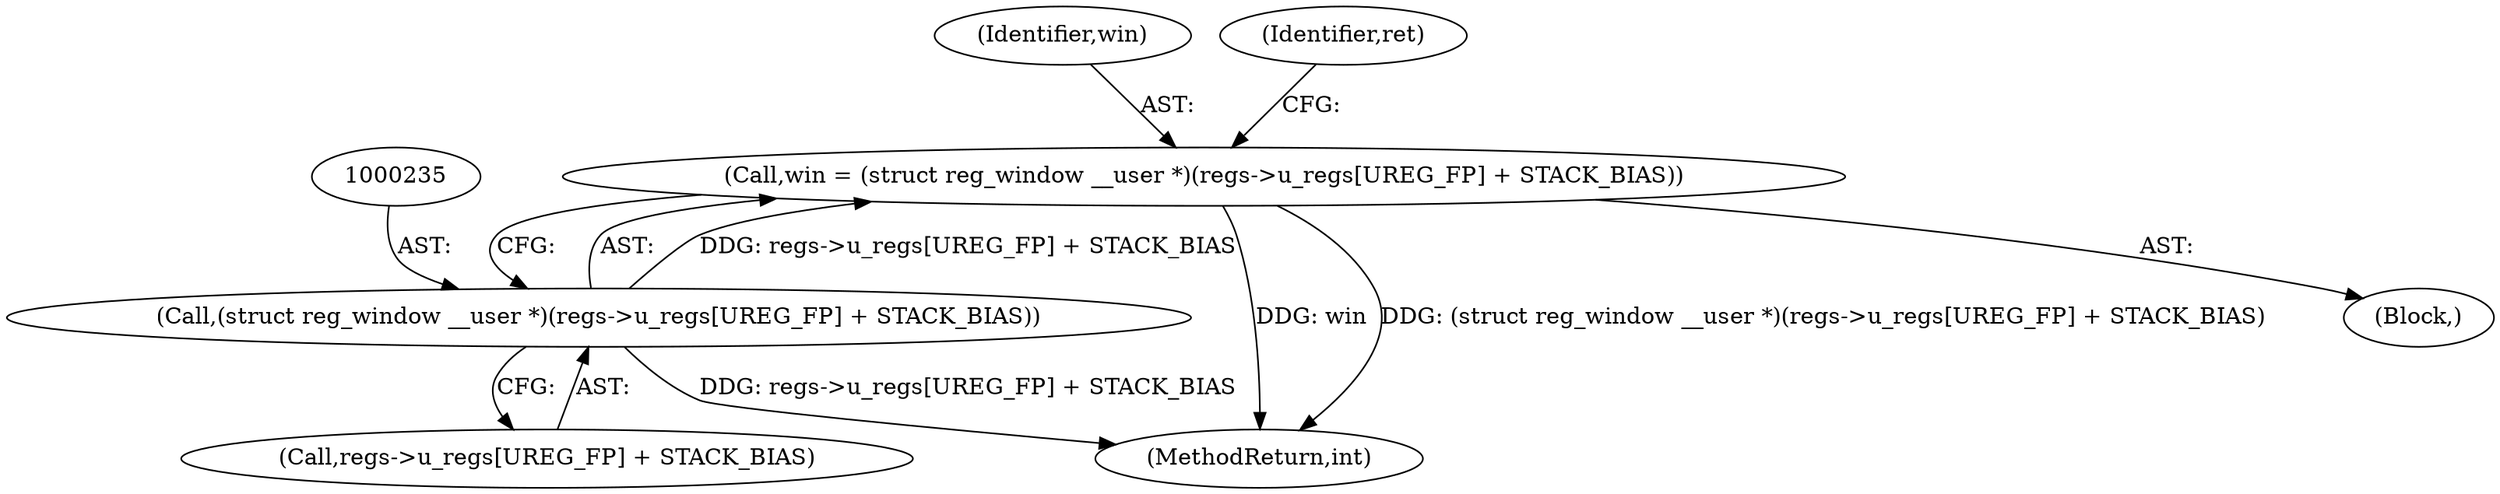 digraph "0_linux_a8b0ca17b80e92faab46ee7179ba9e99ccb61233_37@pointer" {
"1000232" [label="(Call,win = (struct reg_window __user *)(regs->u_regs[UREG_FP] + STACK_BIAS))"];
"1000234" [label="(Call,(struct reg_window __user *)(regs->u_regs[UREG_FP] + STACK_BIAS))"];
"1000233" [label="(Identifier,win)"];
"1000257" [label="(MethodReturn,int)"];
"1000236" [label="(Call,regs->u_regs[UREG_FP] + STACK_BIAS)"];
"1000234" [label="(Call,(struct reg_window __user *)(regs->u_regs[UREG_FP] + STACK_BIAS))"];
"1000244" [label="(Identifier,ret)"];
"1000232" [label="(Call,win = (struct reg_window __user *)(regs->u_regs[UREG_FP] + STACK_BIAS))"];
"1000230" [label="(Block,)"];
"1000232" -> "1000230"  [label="AST: "];
"1000232" -> "1000234"  [label="CFG: "];
"1000233" -> "1000232"  [label="AST: "];
"1000234" -> "1000232"  [label="AST: "];
"1000244" -> "1000232"  [label="CFG: "];
"1000232" -> "1000257"  [label="DDG: win"];
"1000232" -> "1000257"  [label="DDG: (struct reg_window __user *)(regs->u_regs[UREG_FP] + STACK_BIAS)"];
"1000234" -> "1000232"  [label="DDG: regs->u_regs[UREG_FP] + STACK_BIAS"];
"1000234" -> "1000236"  [label="CFG: "];
"1000235" -> "1000234"  [label="AST: "];
"1000236" -> "1000234"  [label="AST: "];
"1000234" -> "1000257"  [label="DDG: regs->u_regs[UREG_FP] + STACK_BIAS"];
}
